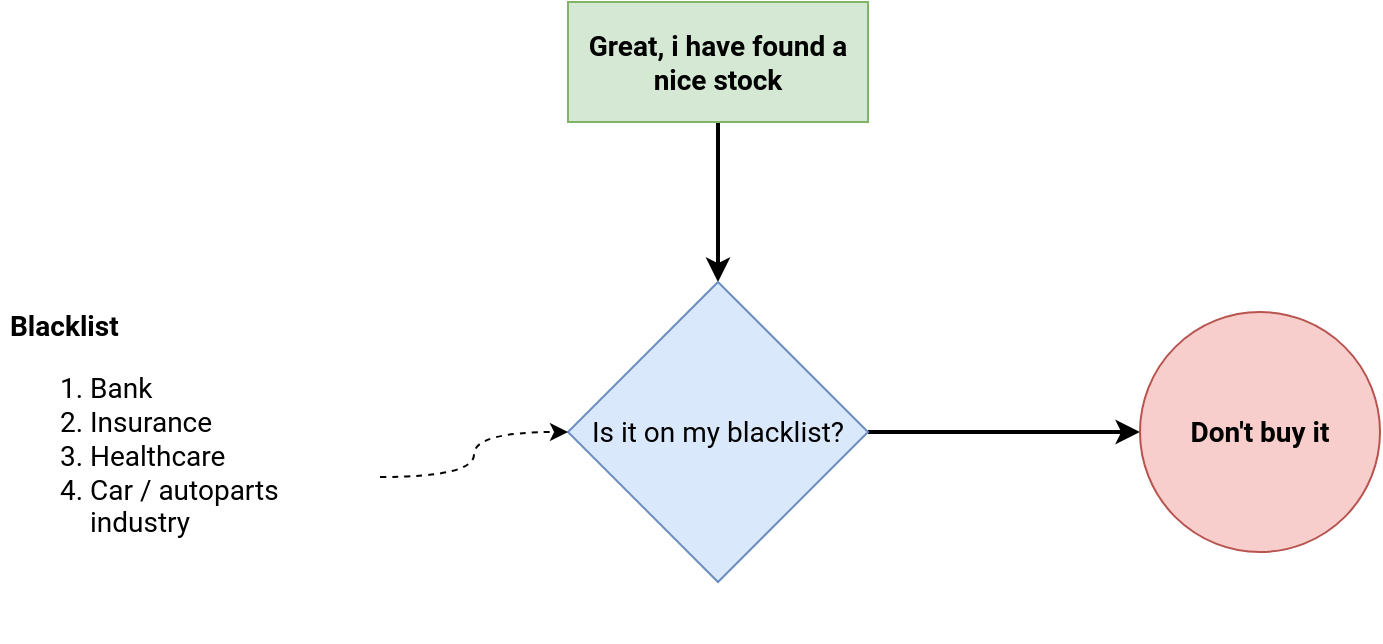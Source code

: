 <mxfile version="22.1.7" type="github">
  <diagram name="Strona-1" id="mM8XAsBqv4x4Bivd-nLs">
    <mxGraphModel dx="1434" dy="746" grid="1" gridSize="10" guides="1" tooltips="1" connect="1" arrows="1" fold="1" page="1" pageScale="1" pageWidth="827" pageHeight="1169" math="0" shadow="0">
      <root>
        <mxCell id="0" />
        <mxCell id="1" parent="0" />
        <mxCell id="VzqkJZjQLEDMQbsC97g3-3" style="edgeStyle=orthogonalEdgeStyle;rounded=0;orthogonalLoop=1;jettySize=auto;html=1;fontFamily=Roboto;fontSource=https%3A%2F%2Ffonts.googleapis.com%2Fcss%3Ffamily%3DRoboto;fontStyle=0;fontSize=16;strokeWidth=2;" edge="1" parent="1" source="VzqkJZjQLEDMQbsC97g3-1" target="VzqkJZjQLEDMQbsC97g3-2">
          <mxGeometry relative="1" as="geometry" />
        </mxCell>
        <mxCell id="VzqkJZjQLEDMQbsC97g3-1" value="Great, i have found a nice stock" style="rounded=0;whiteSpace=wrap;html=1;fillColor=#d5e8d4;strokeColor=#82b366;fontFamily=Roboto;fontSource=https%3A%2F%2Ffonts.googleapis.com%2Fcss%3Ffamily%3DRoboto;fontStyle=1;fontSize=14;" vertex="1" parent="1">
          <mxGeometry x="354" y="60" width="150" height="60" as="geometry" />
        </mxCell>
        <mxCell id="VzqkJZjQLEDMQbsC97g3-11" style="edgeStyle=orthogonalEdgeStyle;rounded=0;orthogonalLoop=1;jettySize=auto;html=1;fontFamily=Roboto;fontSource=https%3A%2F%2Ffonts.googleapis.com%2Fcss%3Ffamily%3DRoboto;fontStyle=0;fontSize=16;strokeWidth=2;" edge="1" parent="1" source="VzqkJZjQLEDMQbsC97g3-2" target="VzqkJZjQLEDMQbsC97g3-10">
          <mxGeometry relative="1" as="geometry" />
        </mxCell>
        <mxCell id="VzqkJZjQLEDMQbsC97g3-2" value="Is it on my blacklist?" style="rhombus;whiteSpace=wrap;html=1;fillColor=#dae8fc;strokeColor=#6c8ebf;fontFamily=Roboto;fontSource=https%3A%2F%2Ffonts.googleapis.com%2Fcss%3Ffamily%3DRoboto;fontStyle=0;fontSize=14;" vertex="1" parent="1">
          <mxGeometry x="354" y="200" width="150" height="150" as="geometry" />
        </mxCell>
        <mxCell id="VzqkJZjQLEDMQbsC97g3-6" style="edgeStyle=orthogonalEdgeStyle;rounded=0;orthogonalLoop=1;jettySize=auto;html=1;strokeColor=none;fontFamily=Roboto;fontSource=https%3A%2F%2Ffonts.googleapis.com%2Fcss%3Ffamily%3DRoboto;fontStyle=0;fontSize=16;strokeWidth=2;" edge="1" parent="1" source="VzqkJZjQLEDMQbsC97g3-5" target="VzqkJZjQLEDMQbsC97g3-2">
          <mxGeometry relative="1" as="geometry" />
        </mxCell>
        <mxCell id="VzqkJZjQLEDMQbsC97g3-7" style="edgeStyle=orthogonalEdgeStyle;orthogonalLoop=1;jettySize=auto;html=1;curved=1;strokeColor=default;dashed=1;fontFamily=Roboto;fontSource=https%3A%2F%2Ffonts.googleapis.com%2Fcss%3Ffamily%3DRoboto;fontStyle=0;fontSize=14;" edge="1" parent="1" source="VzqkJZjQLEDMQbsC97g3-5" target="VzqkJZjQLEDMQbsC97g3-2">
          <mxGeometry relative="1" as="geometry" />
        </mxCell>
        <mxCell id="VzqkJZjQLEDMQbsC97g3-5" value="&lt;h1 style=&quot;font-size: 14px;&quot;&gt;Blacklist&lt;/h1&gt;&lt;div style=&quot;font-size: 14px;&quot;&gt;&lt;ol style=&quot;border-color: var(--border-color); font-size: 14px;&quot;&gt;&lt;li style=&quot;border-color: var(--border-color); font-size: 14px;&quot;&gt;Bank&lt;/li&gt;&lt;li style=&quot;border-color: var(--border-color); font-size: 14px;&quot;&gt;Insurance&lt;/li&gt;&lt;li style=&quot;border-color: var(--border-color); font-size: 14px;&quot;&gt;Healthcare&lt;/li&gt;&lt;li style=&quot;border-color: var(--border-color); font-size: 14px;&quot;&gt;Car / autoparts industry&lt;/li&gt;&lt;/ol&gt;&lt;/div&gt;" style="text;html=1;strokeColor=none;fillColor=none;spacing=5;spacingTop=-20;whiteSpace=wrap;overflow=hidden;rounded=0;fontFamily=Roboto;fontSource=https%3A%2F%2Ffonts.googleapis.com%2Fcss%3Ffamily%3DRoboto;fontStyle=0;fontSize=14;" vertex="1" parent="1">
          <mxGeometry x="70" y="215" width="190" height="165" as="geometry" />
        </mxCell>
        <mxCell id="VzqkJZjQLEDMQbsC97g3-10" value="Don&#39;t buy it" style="ellipse;whiteSpace=wrap;html=1;aspect=fixed;fillColor=#f8cecc;strokeColor=#b85450;fontFamily=Roboto;fontSource=https%3A%2F%2Ffonts.googleapis.com%2Fcss%3Ffamily%3DRoboto;fontStyle=1;fontSize=14;" vertex="1" parent="1">
          <mxGeometry x="640" y="215" width="120" height="120" as="geometry" />
        </mxCell>
      </root>
    </mxGraphModel>
  </diagram>
</mxfile>
